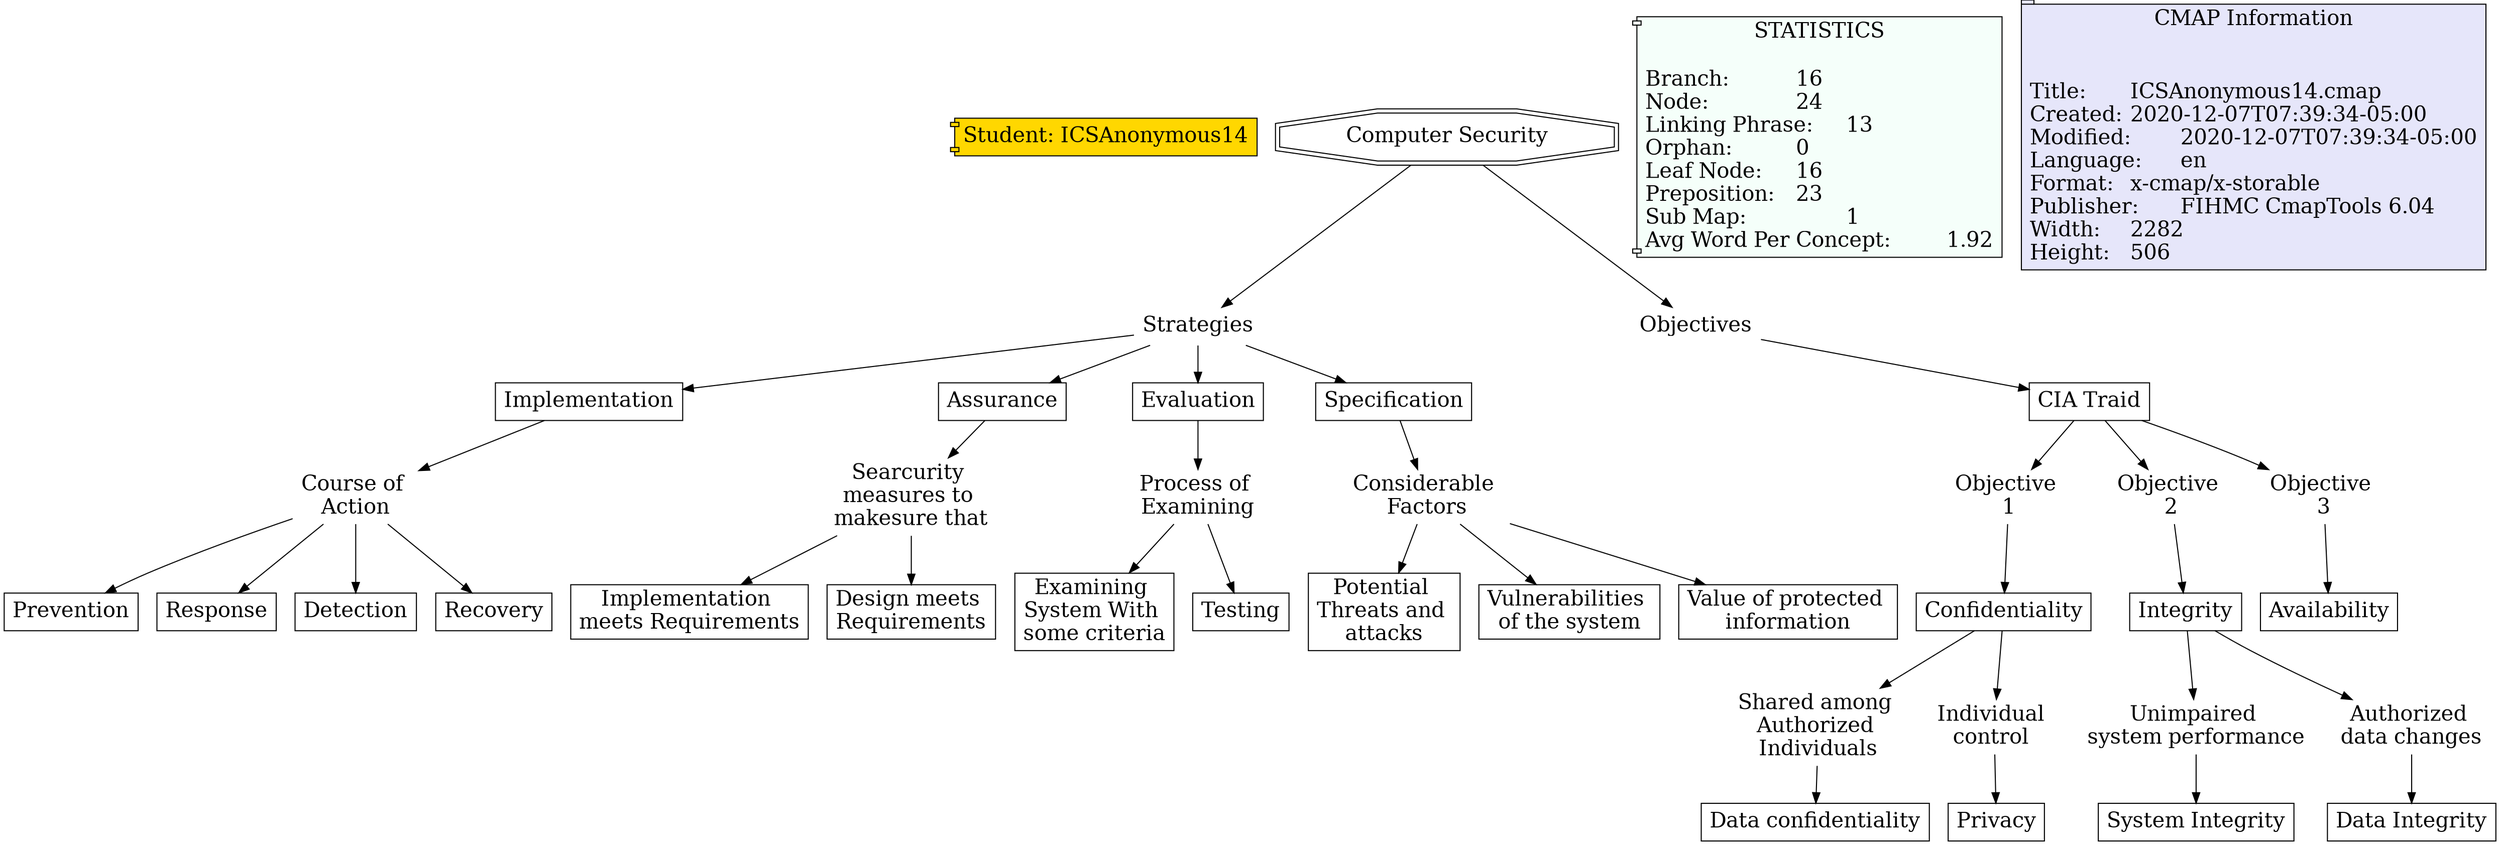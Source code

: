 // The Round Table
digraph {
	Student [label="Student: ICSAnonymous14" fillcolor=gold fontsize=20 shape=component style=filled]
	"1RPZNXLYD-2BZ0S1Y-77K" [label="Course of 
Action" fontsize=20 shape=none]
	"1RPZNXLY4-28CBR4N-77G" [label=Prevention fillcolor=white fontsize=20 shape=rect style=filled]
	"1RPZNXLYD-2BZ0S1Y-77K" -> "1RPZNXLY4-28CBR4N-77G" [constraint=true]
	"1RPZP0PTX-1L9ZZM4-7D7" [label="Considerable 
Factors" fontsize=20 shape=none]
	"1RPZP3DGX-2CSLMBC-7J9" [label="Potential 
Threats and 
attacks" fillcolor=white fontsize=20 shape=rect style=filled]
	"1RPZP0PTX-1L9ZZM4-7D7" -> "1RPZP3DGX-2CSLMBC-7J9" [constraint=true]
	"1RPBZ6C9F-137SFSP-1TR" [label="Shared among 
Authorized 
Individuals" fontsize=20 shape=none]
	"1RPBZ6C93-R9QFH9-1TN" [label="Data confidentiality
" fillcolor=white fontsize=20 shape=rect style=filled]
	"1RPBZ6C9F-137SFSP-1TR" -> "1RPBZ6C93-R9QFH9-1TN" [constraint=true]
	"1RPZNXLYD-2BZ0S1Y-77K" [label="Course of 
Action" fontsize=20 shape=none]
	"1RPZNYMNG-HP3XYJ-79C" [label=Response fillcolor=white fontsize=20 shape=rect style=filled]
	"1RPZNXLYD-2BZ0S1Y-77K" -> "1RPZNYMNG-HP3XYJ-79C" [constraint=true]
	"1RPZMVFTY-1TZX7M8-52T" [label=Strategies fontsize=20 shape=none]
	"1RPZN12WJ-QQDBQ1-5GW" [label=Implementation fillcolor=white fontsize=20 shape=rect style=filled]
	"1RPZMVFTY-1TZX7M8-52T" -> "1RPZN12WJ-QQDBQ1-5GW" [constraint=true]
	"1RPZN12WJ-QQDBQ1-5GW" [label=Implementation fillcolor=white fontsize=20 shape=rect style=filled]
	"1RPZNXLYD-2BZ0S1Y-77K" [label="Course of 
Action" fontsize=20 shape=none]
	"1RPZN12WJ-QQDBQ1-5GW" -> "1RPZNXLYD-2BZ0S1Y-77K" [constraint=true]
	"1RPZMVFTY-1TZX7M8-52T" [label=Strategies fontsize=20 shape=none]
	"1RPZN0MTD-JC7YRZ-5G2" [label=Assurance fillcolor=white fontsize=20 shape=rect style=filled]
	"1RPZMVFTY-1TZX7M8-52T" -> "1RPZN0MTD-JC7YRZ-5G2" [constraint=true]
	"1RPBZ054G-257N3P3-126" [label=Confidentiality fillcolor=white fontsize=20 shape=rect style=filled]
	"1RPBZ6C9F-137SFSP-1TR" [label="Shared among 
Authorized 
Individuals" fontsize=20 shape=none]
	"1RPBZ054G-257N3P3-126" -> "1RPBZ6C9F-137SFSP-1TR" [constraint=true]
	"1RPKQ44GL-1C2FGP1-3Q9" [label=Objectives fontsize=20 shape=none]
	"1RPBYYWWS-M1WTPM-115" [label="CIA Traid" fillcolor=white fontsize=20 shape=rect style=filled]
	"1RPKQ44GL-1C2FGP1-3Q9" -> "1RPBYYWWS-M1WTPM-115" [constraint=true]
	"1RPZMVFTL-4D3CSZ-52Q" [label=Evaluation fillcolor=white fontsize=20 shape=rect style=filled]
	"1RPZN4K1Z-S53V2H-5VZ" [label="Process of 
Examining" fontsize=20 shape=none]
	"1RPZMVFTL-4D3CSZ-52Q" -> "1RPZN4K1Z-S53V2H-5VZ" [constraint=true]
	"1RPCG0PBF-25YNYM1-2F7" [label="Unimpaired 
system performance
" fontsize=20 shape=none]
	"1RPCG0PB4-1HLYCDY-2F4" [label="System Integrity
" fillcolor=white fontsize=20 shape=rect style=filled]
	"1RPCG0PBF-25YNYM1-2F7" -> "1RPCG0PB4-1HLYCDY-2F4" [constraint=true]
	"1RPZN4K1Z-S53V2H-5VZ" [label="Process of 
Examining" fontsize=20 shape=none]
	"1RPZN4K1P-FBFJBQ-5VW" [label="Examining 
System With 
some criteria
" fillcolor=white fontsize=20 shape=rect style=filled]
	"1RPZN4K1Z-S53V2H-5VZ" -> "1RPZN4K1P-FBFJBQ-5VW" [constraint=true]
	"1RPZNXLYD-2BZ0S1Y-77K" [label="Course of 
Action" fontsize=20 shape=none]
	"1RPZNZSP6-185J1X0-7BY" [label=Detection fillcolor=white fontsize=20 shape=rect style=filled]
	"1RPZNXLYD-2BZ0S1Y-77K" -> "1RPZNZSP6-185J1X0-7BY" [constraint=true]
	"1RPBYYWWS-M1WTPM-115" [label="CIA Traid" fillcolor=white fontsize=20 shape=rect style=filled]
	"1RPBZ054S-1QPWMG2-129" [label="Objective 
1" fontsize=20 shape=none]
	"1RPBYYWWS-M1WTPM-115" -> "1RPBZ054S-1QPWMG2-129" [constraint=true]
	"1RPZNL731-NGPPV7-6LH" [label="Searcurity 
measures to 
makesure that
" fontsize=20 shape=none]
	"1RPZNQSHQ-KTST01-6X0" [label="Implementation 
meets Requirements
" fillcolor=white fontsize=20 shape=rect style=filled]
	"1RPZNL731-NGPPV7-6LH" -> "1RPZNQSHQ-KTST01-6X0" [constraint=true]
	"1RPKQ360Q-Q5K6PT-3NJ" [label="Computer Security
" fillcolor=white fontsize=20 shape=doubleoctagon style=filled]
	"1RPZMVFTY-1TZX7M8-52T" [label=Strategies fontsize=20 shape=none]
	"1RPKQ360Q-Q5K6PT-3NJ" -> "1RPZMVFTY-1TZX7M8-52T" [constraint=true]
	"1RPBYYWWS-M1WTPM-115" [label="CIA Traid" fillcolor=white fontsize=20 shape=rect style=filled]
	"1RPBZ1JVW-1GHMGP0-165" [label="Objective 
2" fontsize=20 shape=none]
	"1RPBYYWWS-M1WTPM-115" -> "1RPBZ1JVW-1GHMGP0-165" [constraint=true]
	"1RPKQ360Q-Q5K6PT-3NJ" [label="Computer Security
" fillcolor=white fontsize=20 shape=doubleoctagon style=filled]
	"1RPKQ44GL-1C2FGP1-3Q9" [label=Objectives fontsize=20 shape=none]
	"1RPKQ360Q-Q5K6PT-3NJ" -> "1RPKQ44GL-1C2FGP1-3Q9" [constraint=true]
	"1RPCFZSTS-5KPTY3-2CW" [label="Authorized 
data changes
" fontsize=20 shape=none]
	"1RPCFZSTK-29WK88T-2CS" [label="Data Integrity
" fillcolor=white fontsize=20 shape=rect style=filled]
	"1RPCFZSTS-5KPTY3-2CW" -> "1RPCFZSTK-29WK88T-2CS" [constraint=true]
	"1RPBZ054G-257N3P3-126" [label=Confidentiality fillcolor=white fontsize=20 shape=rect style=filled]
	"1RPCG2PY7-1YY2NTT-2KJ" [label="Individual 
control " fontsize=20 shape=none]
	"1RPBZ054G-257N3P3-126" -> "1RPCG2PY7-1YY2NTT-2KJ" [constraint=true]
	"1RPZMVFTY-1TZX7M8-52T" [label=Strategies fontsize=20 shape=none]
	"1RPZN1VGV-JSQHW0-5N4" [label=Specification fillcolor=white fontsize=20 shape=rect style=filled]
	"1RPZMVFTY-1TZX7M8-52T" -> "1RPZN1VGV-JSQHW0-5N4" [constraint=true]
	"1RPBZ1JVW-1GHMGP0-165" [label="Objective 
2" fontsize=20 shape=none]
	"1RPBZ1JVK-19Y91KW-162" [label=Integrity fillcolor=white fontsize=20 shape=rect style=filled]
	"1RPBZ1JVW-1GHMGP0-165" -> "1RPBZ1JVK-19Y91KW-162" [constraint=true]
	"1RPCG2PY7-1YY2NTT-2KJ" [label="Individual 
control " fontsize=20 shape=none]
	"1RPCG2PXW-174RJF1-2KF" [label=Privacy fillcolor=white fontsize=20 shape=rect style=filled]
	"1RPCG2PY7-1YY2NTT-2KJ" -> "1RPCG2PXW-174RJF1-2KF" [constraint=true]
	"1RPZNL731-NGPPV7-6LH" [label="Searcurity 
measures to 
makesure that
" fontsize=20 shape=none]
	"1RPZNL72T-1S5YGZK-6LD" [label="Design meets 
Requirements" fillcolor=white fontsize=20 shape=rect style=filled]
	"1RPZNL731-NGPPV7-6LH" -> "1RPZNL72T-1S5YGZK-6LD" [constraint=true]
	"1RPBZ2YWQ-20HTZZB-1G3" [label="Objective 
3" fontsize=20 shape=none]
	"1RPBZ2YWF-K1V3FL-1G0" [label=Availability fillcolor=white fontsize=20 shape=rect style=filled]
	"1RPBZ2YWQ-20HTZZB-1G3" -> "1RPBZ2YWF-K1V3FL-1G0" [constraint=true]
	"1RPBZ054S-1QPWMG2-129" [label="Objective 
1" fontsize=20 shape=none]
	"1RPBZ054G-257N3P3-126" [label=Confidentiality fillcolor=white fontsize=20 shape=rect style=filled]
	"1RPBZ054S-1QPWMG2-129" -> "1RPBZ054G-257N3P3-126" [constraint=true]
	"1RPZMVFTY-1TZX7M8-52T" [label=Strategies fontsize=20 shape=none]
	"1RPZMVFTL-4D3CSZ-52Q" [label=Evaluation fillcolor=white fontsize=20 shape=rect style=filled]
	"1RPZMVFTY-1TZX7M8-52T" -> "1RPZMVFTL-4D3CSZ-52Q" [constraint=true]
	"1RPZN1VGV-JSQHW0-5N4" [label=Specification fillcolor=white fontsize=20 shape=rect style=filled]
	"1RPZP0PTX-1L9ZZM4-7D7" [label="Considerable 
Factors" fontsize=20 shape=none]
	"1RPZN1VGV-JSQHW0-5N4" -> "1RPZP0PTX-1L9ZZM4-7D7" [constraint=true]
	"1RPBZ1JVK-19Y91KW-162" [label=Integrity fillcolor=white fontsize=20 shape=rect style=filled]
	"1RPCFZSTS-5KPTY3-2CW" [label="Authorized 
data changes
" fontsize=20 shape=none]
	"1RPBZ1JVK-19Y91KW-162" -> "1RPCFZSTS-5KPTY3-2CW" [constraint=true]
	"1RPBZ1JVK-19Y91KW-162" [label=Integrity fillcolor=white fontsize=20 shape=rect style=filled]
	"1RPCG0PBF-25YNYM1-2F7" [label="Unimpaired 
system performance
" fontsize=20 shape=none]
	"1RPBZ1JVK-19Y91KW-162" -> "1RPCG0PBF-25YNYM1-2F7" [constraint=true]
	"1RPZN0MTD-JC7YRZ-5G2" [label=Assurance fillcolor=white fontsize=20 shape=rect style=filled]
	"1RPZNL731-NGPPV7-6LH" [label="Searcurity 
measures to 
makesure that
" fontsize=20 shape=none]
	"1RPZN0MTD-JC7YRZ-5G2" -> "1RPZNL731-NGPPV7-6LH" [constraint=true]
	"1RPZN4K1Z-S53V2H-5VZ" [label="Process of 
Examining" fontsize=20 shape=none]
	"1RPZND5ZW-4D1CJT-6C0" [label=Testing fillcolor=white fontsize=20 shape=rect style=filled]
	"1RPZN4K1Z-S53V2H-5VZ" -> "1RPZND5ZW-4D1CJT-6C0" [constraint=true]
	"1RPBYYWWS-M1WTPM-115" [label="CIA Traid" fillcolor=white fontsize=20 shape=rect style=filled]
	"1RPBZ2YWQ-20HTZZB-1G3" [label="Objective 
3" fontsize=20 shape=none]
	"1RPBYYWWS-M1WTPM-115" -> "1RPBZ2YWQ-20HTZZB-1G3" [constraint=true]
	"1RPZP0PTX-1L9ZZM4-7D7" [label="Considerable 
Factors" fontsize=20 shape=none]
	"1RPZP243H-23L0DZB-7GQ" [label="Vulnerabilities 
of the system
" fillcolor=white fontsize=20 shape=rect style=filled]
	"1RPZP0PTX-1L9ZZM4-7D7" -> "1RPZP243H-23L0DZB-7GQ" [constraint=true]
	"1RPZNXLYD-2BZ0S1Y-77K" [label="Course of 
Action" fontsize=20 shape=none]
	"1RPZNZDPM-NSFH72-7B5" [label=Recovery fillcolor=white fontsize=20 shape=rect style=filled]
	"1RPZNXLYD-2BZ0S1Y-77K" -> "1RPZNZDPM-NSFH72-7B5" [constraint=true]
	"1RPZP0PTX-1L9ZZM4-7D7" [label="Considerable 
Factors" fontsize=20 shape=none]
	"1RPZP0PTP-1T4K3LM-7D4" [label="Value of protected 
information" fillcolor=white fontsize=20 shape=rect style=filled]
	"1RPZP0PTX-1L9ZZM4-7D7" -> "1RPZP0PTP-1T4K3LM-7D4" [constraint=true]
	statictics [label="STATISTICS
\lBranch:		16\lNode:		24\lLinking Phrase:	13\lOrphan:		0\lLeaf Node:	16\lPreposition:	23\lSub Map:		1\lAvg Word Per Concept:	1.92\l" Gsplines=true fillcolor="#F5FFFA" fontsize=20 shape=component style=filled]
	file_info [label="CMAP Information

\lTitle:	ICSAnonymous14.cmap\lCreated:	2020-12-07T07:39:34-05:00\lModified:	2020-12-07T07:39:34-05:00\lLanguage:	en\lFormat:	x-cmap/x-storable\lPublisher:	FIHMC CmapTools 6.04\lWidth:	2282\lHeight:	506\l" Gsplines=true fillcolor="#E6E6FA" fontsize=20 shape=tab style=filled]
}
